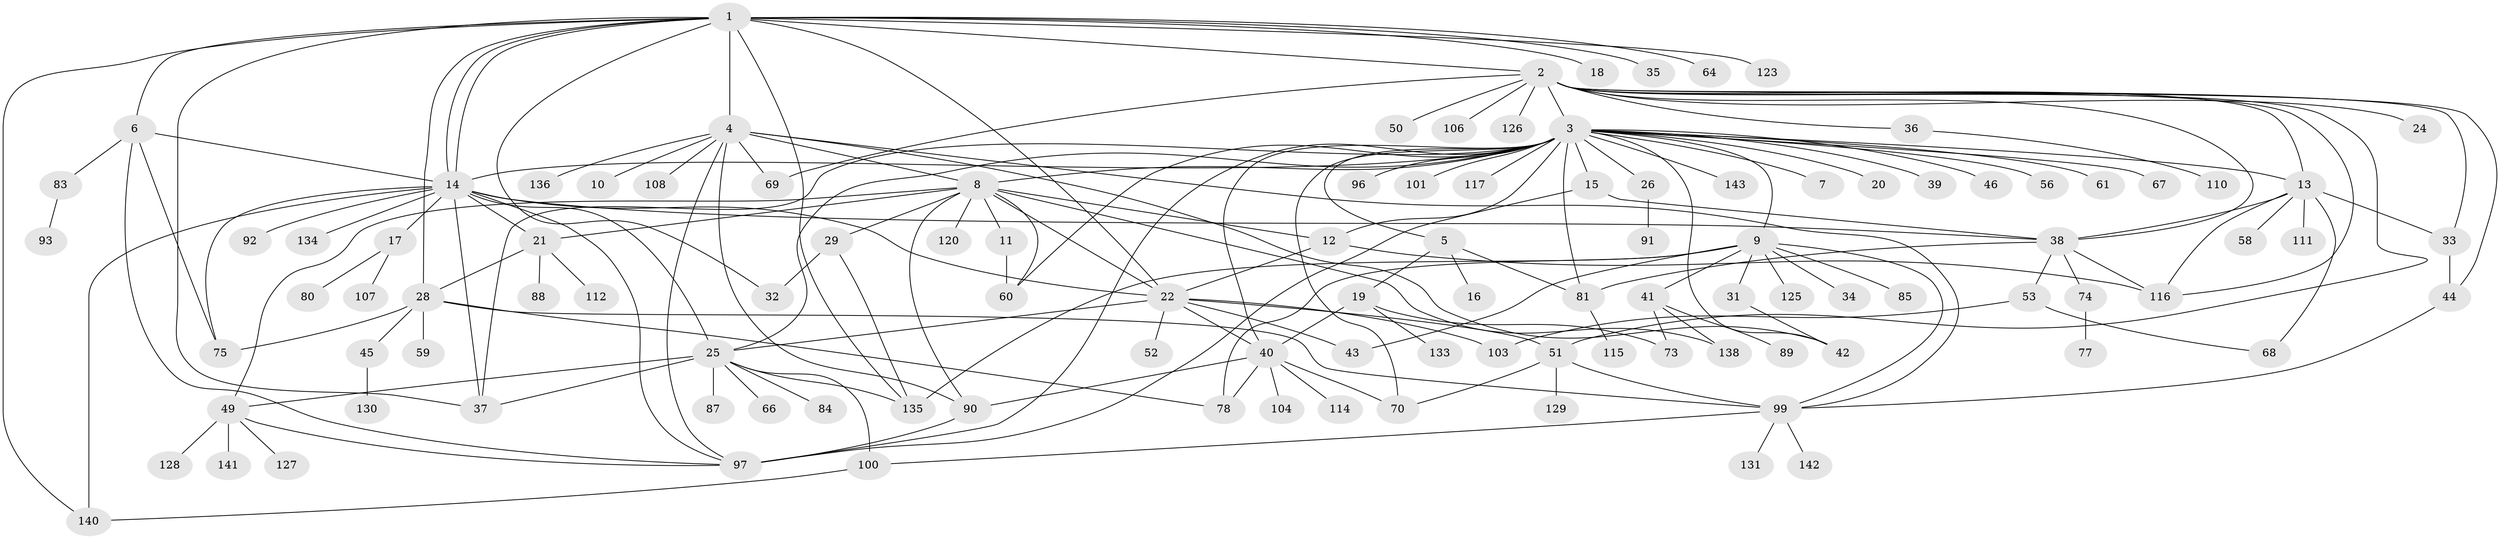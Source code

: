 // original degree distribution, {15: 0.013986013986013986, 31: 0.006993006993006993, 11: 0.013986013986013986, 5: 0.03496503496503497, 1: 0.46853146853146854, 13: 0.006993006993006993, 2: 0.1888111888111888, 4: 0.08391608391608392, 7: 0.013986013986013986, 16: 0.006993006993006993, 3: 0.11188811188811189, 10: 0.006993006993006993, 8: 0.013986013986013986, 6: 0.027972027972027972}
// Generated by graph-tools (version 1.1) at 2025/11/02/27/25 16:11:14]
// undirected, 111 vertices, 175 edges
graph export_dot {
graph [start="1"]
  node [color=gray90,style=filled];
  1 [super="+94"];
  2 [super="+82"];
  3 [super="+122"];
  4 [super="+30"];
  5 [super="+105"];
  6 [super="+54"];
  7;
  8 [super="+118"];
  9 [super="+65"];
  10;
  11;
  12 [super="+76"];
  13 [super="+23"];
  14 [super="+137"];
  15;
  16;
  17 [super="+55"];
  18;
  19 [super="+48"];
  20;
  21 [super="+98"];
  22;
  24;
  25 [super="+27"];
  26 [super="+57"];
  28;
  29;
  31 [super="+121"];
  32 [super="+79"];
  33 [super="+86"];
  34;
  35;
  36;
  37 [super="+132"];
  38 [super="+124"];
  39;
  40 [super="+71"];
  41;
  42 [super="+47"];
  43;
  44 [super="+102"];
  45;
  46;
  49 [super="+63"];
  50;
  51 [super="+62"];
  52;
  53;
  56;
  58;
  59 [super="+95"];
  60;
  61;
  64;
  66;
  67;
  68;
  69;
  70 [super="+72"];
  73;
  74;
  75 [super="+119"];
  77;
  78;
  80;
  81;
  83;
  84;
  85;
  87;
  88;
  89;
  90;
  91;
  92;
  93;
  96;
  97 [super="+113"];
  99 [super="+109"];
  100;
  101;
  103;
  104;
  106;
  107;
  108;
  110;
  111;
  112;
  114;
  115;
  116 [super="+139"];
  117;
  120;
  123;
  125;
  126;
  127;
  128;
  129;
  130;
  131;
  133;
  134;
  135;
  136;
  138;
  140;
  141;
  142;
  143;
  1 -- 2;
  1 -- 4;
  1 -- 6;
  1 -- 14;
  1 -- 14;
  1 -- 18;
  1 -- 28;
  1 -- 35;
  1 -- 64;
  1 -- 123;
  1 -- 135;
  1 -- 140;
  1 -- 22;
  1 -- 32;
  1 -- 37;
  2 -- 3;
  2 -- 13;
  2 -- 24;
  2 -- 33;
  2 -- 36;
  2 -- 38;
  2 -- 44;
  2 -- 50;
  2 -- 69;
  2 -- 106;
  2 -- 116;
  2 -- 126;
  2 -- 51;
  3 -- 5;
  3 -- 7;
  3 -- 8;
  3 -- 9;
  3 -- 12;
  3 -- 13;
  3 -- 14;
  3 -- 15;
  3 -- 20;
  3 -- 26;
  3 -- 37;
  3 -- 39;
  3 -- 40;
  3 -- 42;
  3 -- 46;
  3 -- 56;
  3 -- 60;
  3 -- 61;
  3 -- 67;
  3 -- 70;
  3 -- 81;
  3 -- 96;
  3 -- 97 [weight=2];
  3 -- 101;
  3 -- 117;
  3 -- 143;
  3 -- 25;
  4 -- 8;
  4 -- 10;
  4 -- 42;
  4 -- 69;
  4 -- 90;
  4 -- 97;
  4 -- 99;
  4 -- 108;
  4 -- 136;
  5 -- 16;
  5 -- 19;
  5 -- 81;
  6 -- 75;
  6 -- 83;
  6 -- 97;
  6 -- 14;
  8 -- 11;
  8 -- 22;
  8 -- 29;
  8 -- 49;
  8 -- 60;
  8 -- 90;
  8 -- 120;
  8 -- 138;
  8 -- 12;
  8 -- 21;
  9 -- 31;
  9 -- 34;
  9 -- 41;
  9 -- 43;
  9 -- 78;
  9 -- 85;
  9 -- 125;
  9 -- 135;
  9 -- 99;
  11 -- 60;
  12 -- 22;
  12 -- 116;
  13 -- 58;
  13 -- 111;
  13 -- 38;
  13 -- 33;
  13 -- 68;
  13 -- 116;
  14 -- 17;
  14 -- 21;
  14 -- 22;
  14 -- 25;
  14 -- 38;
  14 -- 75;
  14 -- 92;
  14 -- 134;
  14 -- 140;
  14 -- 97;
  14 -- 37;
  15 -- 38;
  15 -- 97;
  17 -- 107;
  17 -- 80;
  19 -- 73;
  19 -- 133;
  19 -- 40;
  21 -- 28;
  21 -- 88;
  21 -- 112;
  22 -- 25;
  22 -- 40;
  22 -- 43;
  22 -- 51;
  22 -- 52;
  22 -- 103;
  25 -- 37;
  25 -- 49;
  25 -- 66;
  25 -- 100;
  25 -- 84;
  25 -- 87;
  25 -- 135;
  26 -- 91;
  28 -- 45;
  28 -- 59;
  28 -- 75;
  28 -- 78;
  28 -- 99;
  29 -- 32;
  29 -- 135;
  31 -- 42;
  33 -- 44;
  36 -- 110;
  38 -- 53;
  38 -- 74;
  38 -- 81;
  38 -- 116;
  40 -- 78;
  40 -- 114;
  40 -- 90;
  40 -- 104;
  40 -- 70;
  41 -- 73;
  41 -- 89;
  41 -- 138;
  44 -- 99;
  45 -- 130;
  49 -- 97;
  49 -- 128;
  49 -- 141;
  49 -- 127;
  51 -- 70;
  51 -- 99;
  51 -- 129;
  53 -- 68;
  53 -- 103;
  74 -- 77;
  81 -- 115;
  83 -- 93;
  90 -- 97;
  99 -- 100;
  99 -- 131;
  99 -- 142;
  100 -- 140;
}

